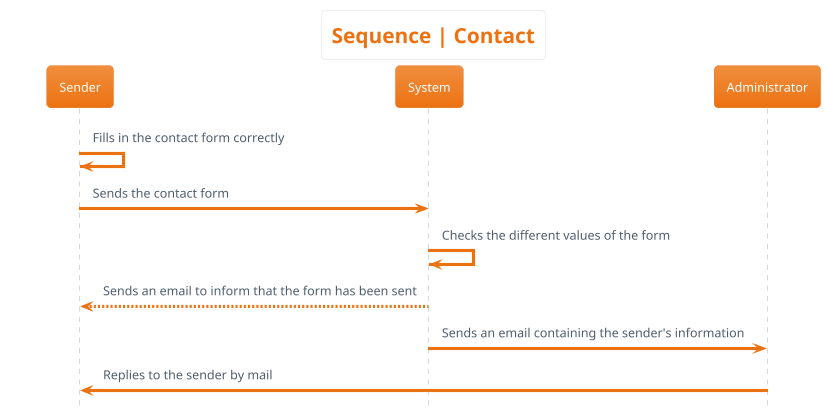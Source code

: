 @startuml sequence__contact
hide footbox
skinparam actorStyle awesome
!theme aws-orange
skinparam backgroundcolor White

'Titre'
title Sequence | Contact

'Déroulement'
Sender -> Sender : Fills in the contact form correctly
Sender -> System : Sends the contact form
System -> System : Checks the different values of the form
System --> Sender : Sends an email to inform that the form has been sent
System -> Administrator : Sends an email containing the sender's information
Administrator -> Sender: Replies to the sender by mail
@enduml